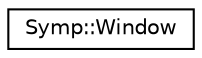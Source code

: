 digraph "Graphical Class Hierarchy"
{
  edge [fontname="Helvetica",fontsize="10",labelfontname="Helvetica",labelfontsize="10"];
  node [fontname="Helvetica",fontsize="10",shape=record];
  rankdir="LR";
  Node1 [label="Symp::Window",height=0.2,width=0.4,color="black", fillcolor="white", style="filled",URL="$class_symp_1_1_window.html"];
}
